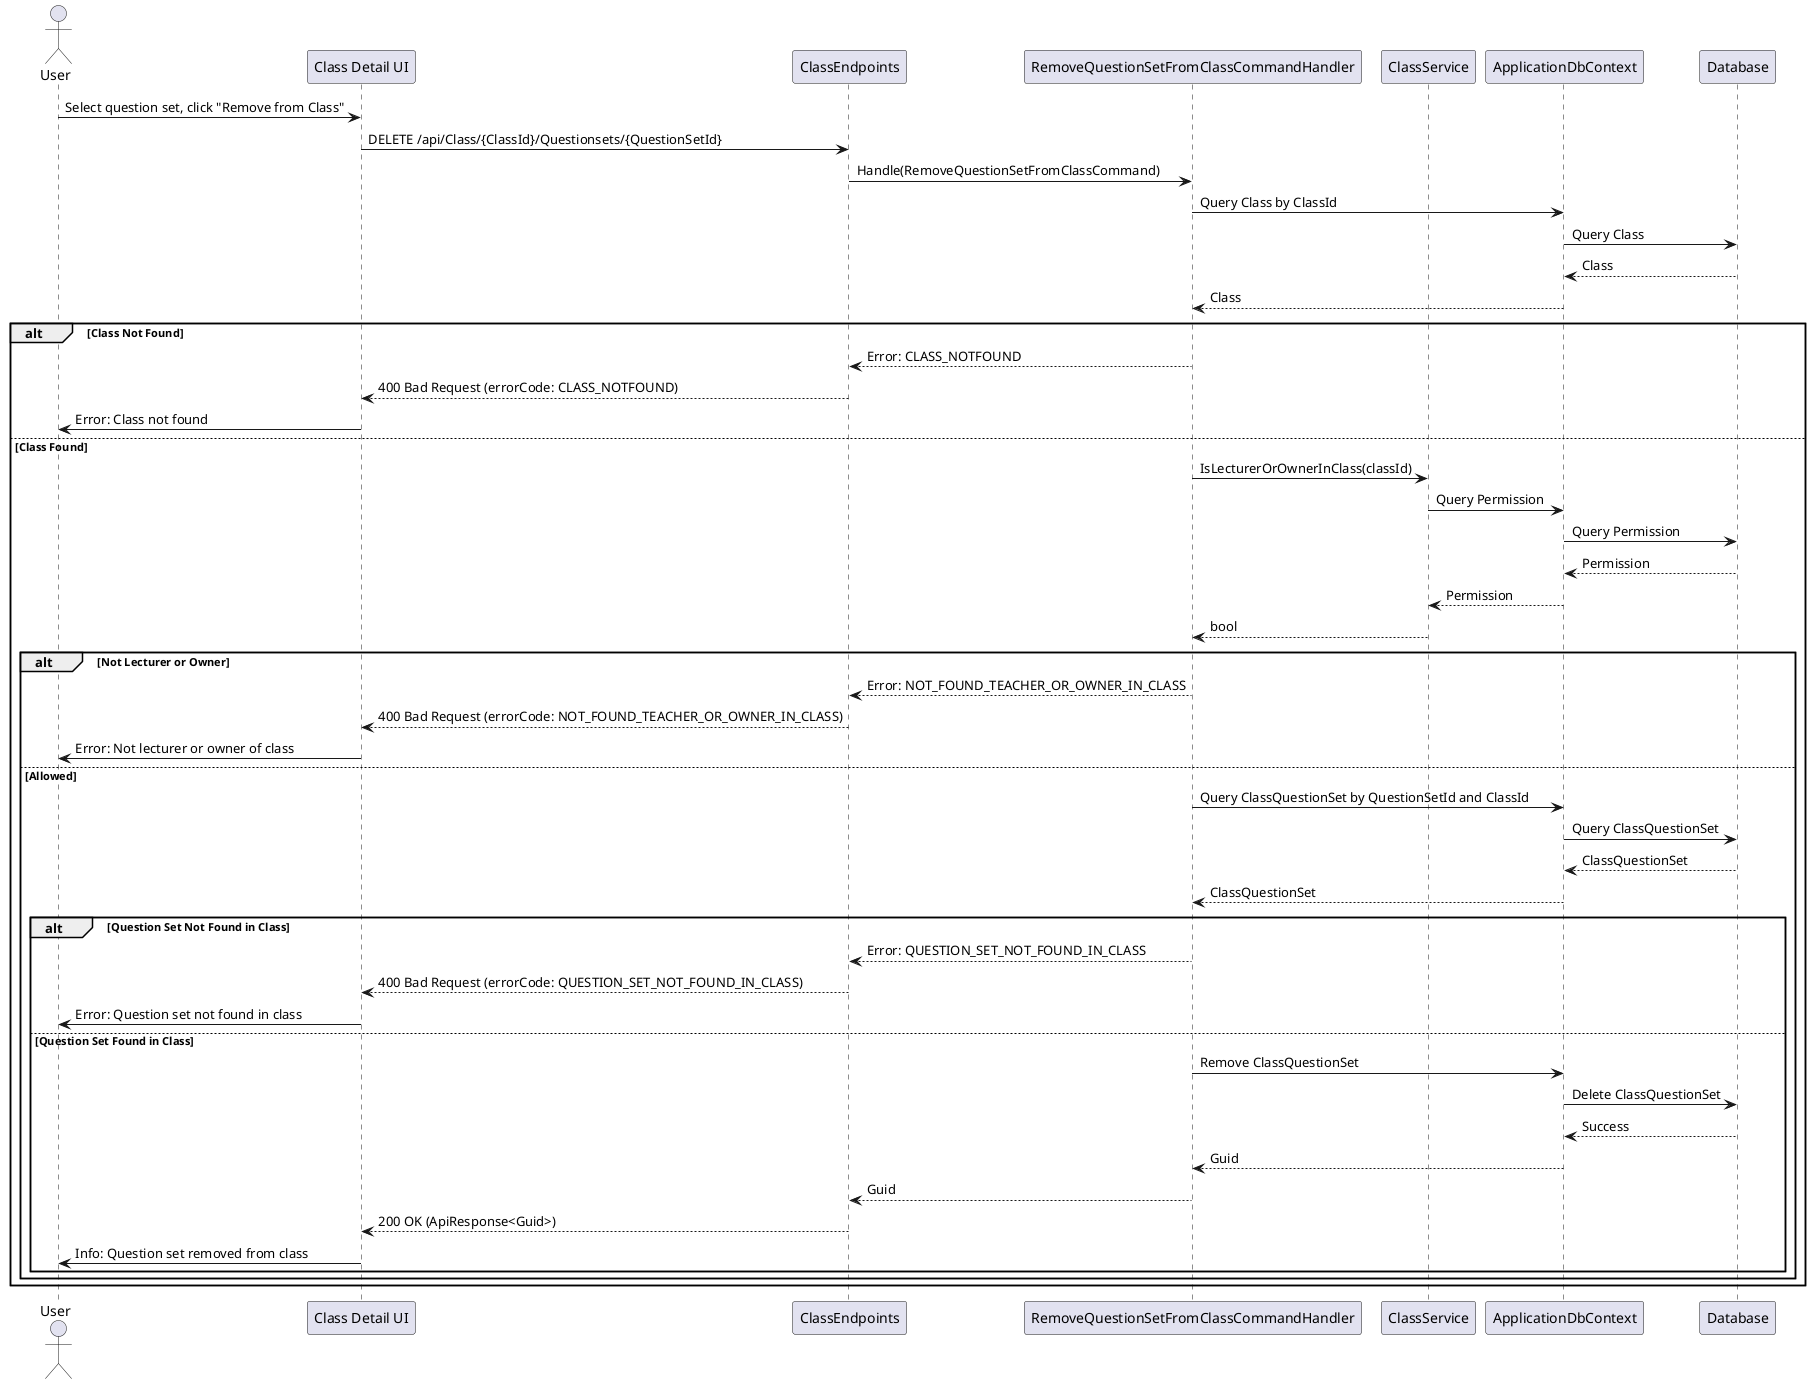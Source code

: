 @startuml
actor User
participant "Class Detail UI" as UI
participant ClassEndpoints
participant RemoveQuestionSetFromClassCommandHandler as Handler
participant ClassService
participant ApplicationDbContext
participant Database

User -> UI : Select question set, click "Remove from Class"
UI -> ClassEndpoints : DELETE /api/Class/{ClassId}/Questionsets/{QuestionSetId}
ClassEndpoints -> Handler : Handle(RemoveQuestionSetFromClassCommand)
Handler -> ApplicationDbContext : Query Class by ClassId
ApplicationDbContext -> Database : Query Class
Database --> ApplicationDbContext : Class
ApplicationDbContext --> Handler : Class
alt Class Not Found
    Handler --> ClassEndpoints : Error: CLASS_NOTFOUND
    ClassEndpoints --> UI : 400 Bad Request (errorCode: CLASS_NOTFOUND)
    UI -> User : Error: Class not found
else Class Found
    Handler -> ClassService : IsLecturerOrOwnerInClass(classId)
    ClassService -> ApplicationDbContext : Query Permission
    ApplicationDbContext -> Database : Query Permission
    Database --> ApplicationDbContext : Permission
    ApplicationDbContext --> ClassService : Permission
    ClassService --> Handler : bool
    alt Not Lecturer or Owner
        Handler --> ClassEndpoints : Error: NOT_FOUND_TEACHER_OR_OWNER_IN_CLASS
        ClassEndpoints --> UI : 400 Bad Request (errorCode: NOT_FOUND_TEACHER_OR_OWNER_IN_CLASS)
        UI -> User : Error: Not lecturer or owner of class
    else Allowed
        Handler -> ApplicationDbContext : Query ClassQuestionSet by QuestionSetId and ClassId
        ApplicationDbContext -> Database : Query ClassQuestionSet
        Database --> ApplicationDbContext : ClassQuestionSet
        ApplicationDbContext --> Handler : ClassQuestionSet
        alt Question Set Not Found in Class
            Handler --> ClassEndpoints : Error: QUESTION_SET_NOT_FOUND_IN_CLASS
            ClassEndpoints --> UI : 400 Bad Request (errorCode: QUESTION_SET_NOT_FOUND_IN_CLASS)
            UI -> User : Error: Question set not found in class
        else Question Set Found in Class
            Handler -> ApplicationDbContext : Remove ClassQuestionSet
            ApplicationDbContext -> Database : Delete ClassQuestionSet
            Database --> ApplicationDbContext : Success
            ApplicationDbContext --> Handler : Guid
            Handler --> ClassEndpoints : Guid
            ClassEndpoints --> UI : 200 OK (ApiResponse<Guid>)
            UI -> User : Info: Question set removed from class
        end
    end
end
@enduml